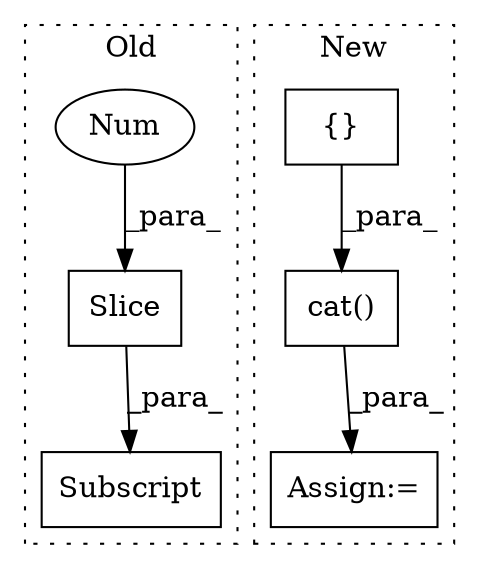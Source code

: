 digraph G {
subgraph cluster0 {
1 [label="Slice" a="80" s="1955" l="2" shape="box"];
3 [label="Num" a="76" s="1955" l="1" shape="ellipse"];
4 [label="Subscript" a="63" s="1947,0" l="11,0" shape="box"];
label = "Old";
style="dotted";
}
subgraph cluster1 {
2 [label="cat()" a="75" s="1956,1978" l="10,8" shape="box"];
5 [label="Assign:=" a="68" s="1953" l="3" shape="box"];
6 [label="{}" a="59" s="1966,1977" l="1,0" shape="box"];
label = "New";
style="dotted";
}
1 -> 4 [label="_para_"];
2 -> 5 [label="_para_"];
3 -> 1 [label="_para_"];
6 -> 2 [label="_para_"];
}
